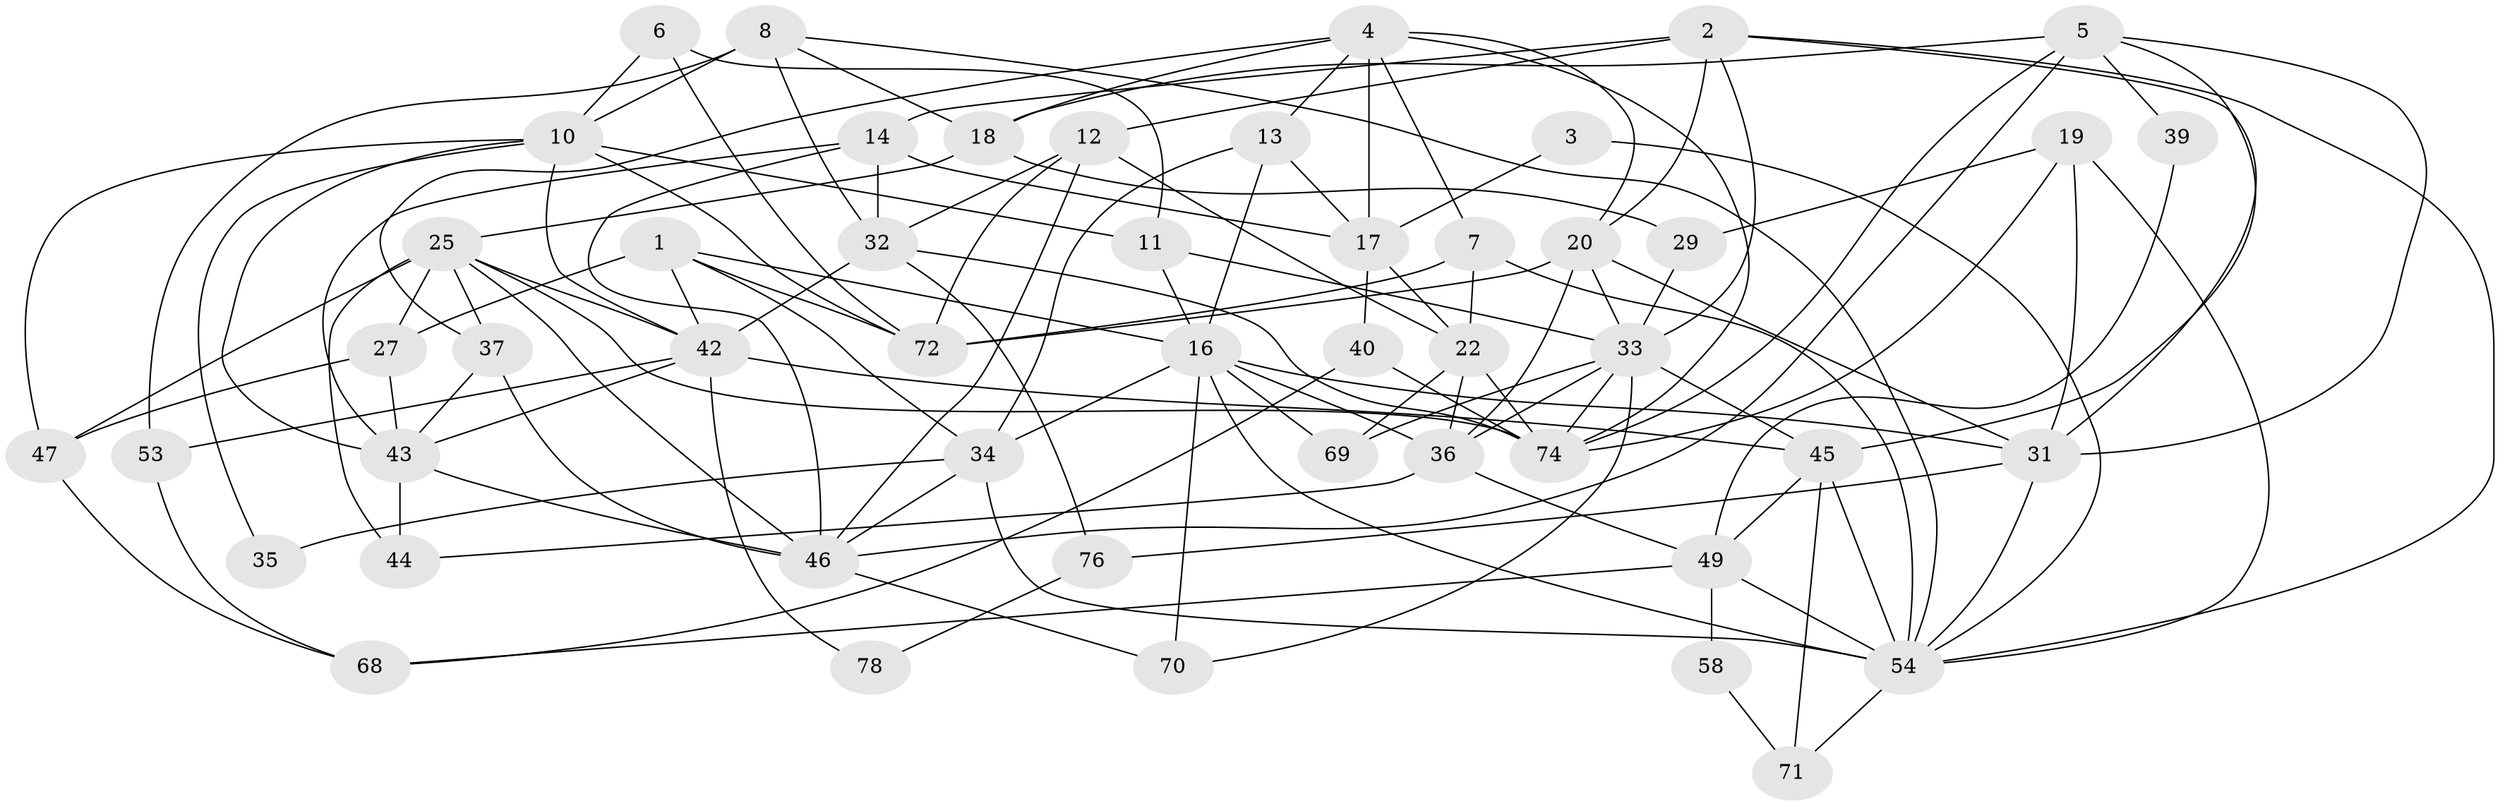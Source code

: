 // original degree distribution, {3: 0.3, 4: 0.2875, 2: 0.1125, 5: 0.1625, 8: 0.025, 7: 0.0375, 6: 0.075}
// Generated by graph-tools (version 1.1) at 2025/41/03/06/25 10:41:54]
// undirected, 49 vertices, 125 edges
graph export_dot {
graph [start="1"]
  node [color=gray90,style=filled];
  1 [super="+30"];
  2 [super="+21"];
  3;
  4 [super="+24"];
  5 [super="+15"];
  6 [super="+9"];
  7 [super="+50"];
  8 [super="+28"];
  10 [super="+65"];
  11 [super="+55"];
  12 [super="+23"];
  13 [super="+26"];
  14 [super="+80"];
  16 [super="+64"];
  17 [super="+52"];
  18;
  19 [super="+79"];
  20 [super="+38"];
  22 [super="+57"];
  25 [super="+59"];
  27;
  29 [super="+73"];
  31 [super="+41"];
  32 [super="+51"];
  33 [super="+66"];
  34 [super="+67"];
  35;
  36;
  37 [super="+48"];
  39;
  40;
  42 [super="+61"];
  43 [super="+75"];
  44;
  45 [super="+62"];
  46 [super="+56"];
  47;
  49 [super="+63"];
  53;
  54 [super="+60"];
  58;
  68;
  69;
  70;
  71;
  72;
  74 [super="+77"];
  76;
  78;
  1 -- 72;
  1 -- 27;
  1 -- 16;
  1 -- 34;
  1 -- 42;
  2 -- 33;
  2 -- 12;
  2 -- 20 [weight=2];
  2 -- 14;
  2 -- 31;
  2 -- 54;
  3 -- 17;
  3 -- 54;
  4 -- 17;
  4 -- 13;
  4 -- 18;
  4 -- 20;
  4 -- 37;
  4 -- 7;
  4 -- 74;
  5 -- 46;
  5 -- 18;
  5 -- 39;
  5 -- 74;
  5 -- 45;
  5 -- 31;
  6 -- 10;
  6 -- 11;
  6 -- 72;
  7 -- 54;
  7 -- 72;
  7 -- 22;
  8 -- 18;
  8 -- 10;
  8 -- 53;
  8 -- 54;
  8 -- 32;
  10 -- 47;
  10 -- 43;
  10 -- 35;
  10 -- 42;
  10 -- 72;
  10 -- 11;
  11 -- 33;
  11 -- 16;
  12 -- 22;
  12 -- 32;
  12 -- 72;
  12 -- 46;
  13 -- 16;
  13 -- 17;
  13 -- 34;
  14 -- 32;
  14 -- 46;
  14 -- 17;
  14 -- 43;
  16 -- 69;
  16 -- 70;
  16 -- 31;
  16 -- 36;
  16 -- 54;
  16 -- 34;
  17 -- 40;
  17 -- 22;
  18 -- 25;
  18 -- 29;
  19 -- 31;
  19 -- 54;
  19 -- 74;
  19 -- 29;
  20 -- 72;
  20 -- 33;
  20 -- 36;
  20 -- 31;
  22 -- 36;
  22 -- 69;
  22 -- 74;
  25 -- 46;
  25 -- 44;
  25 -- 47;
  25 -- 74 [weight=2];
  25 -- 27;
  25 -- 42;
  25 -- 37;
  27 -- 47;
  27 -- 43;
  29 -- 33;
  31 -- 54;
  31 -- 76;
  32 -- 42;
  32 -- 76;
  32 -- 74;
  33 -- 36;
  33 -- 70;
  33 -- 45;
  33 -- 69;
  33 -- 74;
  34 -- 35;
  34 -- 54;
  34 -- 46;
  36 -- 44;
  36 -- 49;
  37 -- 46;
  37 -- 43;
  39 -- 49;
  40 -- 68;
  40 -- 74;
  42 -- 53;
  42 -- 43;
  42 -- 78;
  42 -- 45;
  43 -- 44 [weight=2];
  43 -- 46;
  45 -- 71;
  45 -- 49;
  45 -- 54;
  46 -- 70;
  47 -- 68;
  49 -- 58;
  49 -- 68;
  49 -- 54;
  53 -- 68;
  54 -- 71;
  58 -- 71;
  76 -- 78;
}

